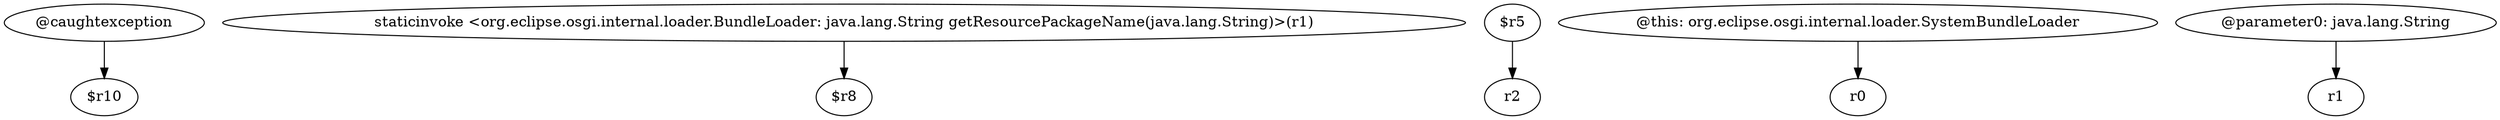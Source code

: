 digraph g {
0[label="@caughtexception"]
1[label="$r10"]
0->1[label=""]
2[label="staticinvoke <org.eclipse.osgi.internal.loader.BundleLoader: java.lang.String getResourcePackageName(java.lang.String)>(r1)"]
3[label="$r8"]
2->3[label=""]
4[label="$r5"]
5[label="r2"]
4->5[label=""]
6[label="@this: org.eclipse.osgi.internal.loader.SystemBundleLoader"]
7[label="r0"]
6->7[label=""]
8[label="@parameter0: java.lang.String"]
9[label="r1"]
8->9[label=""]
}